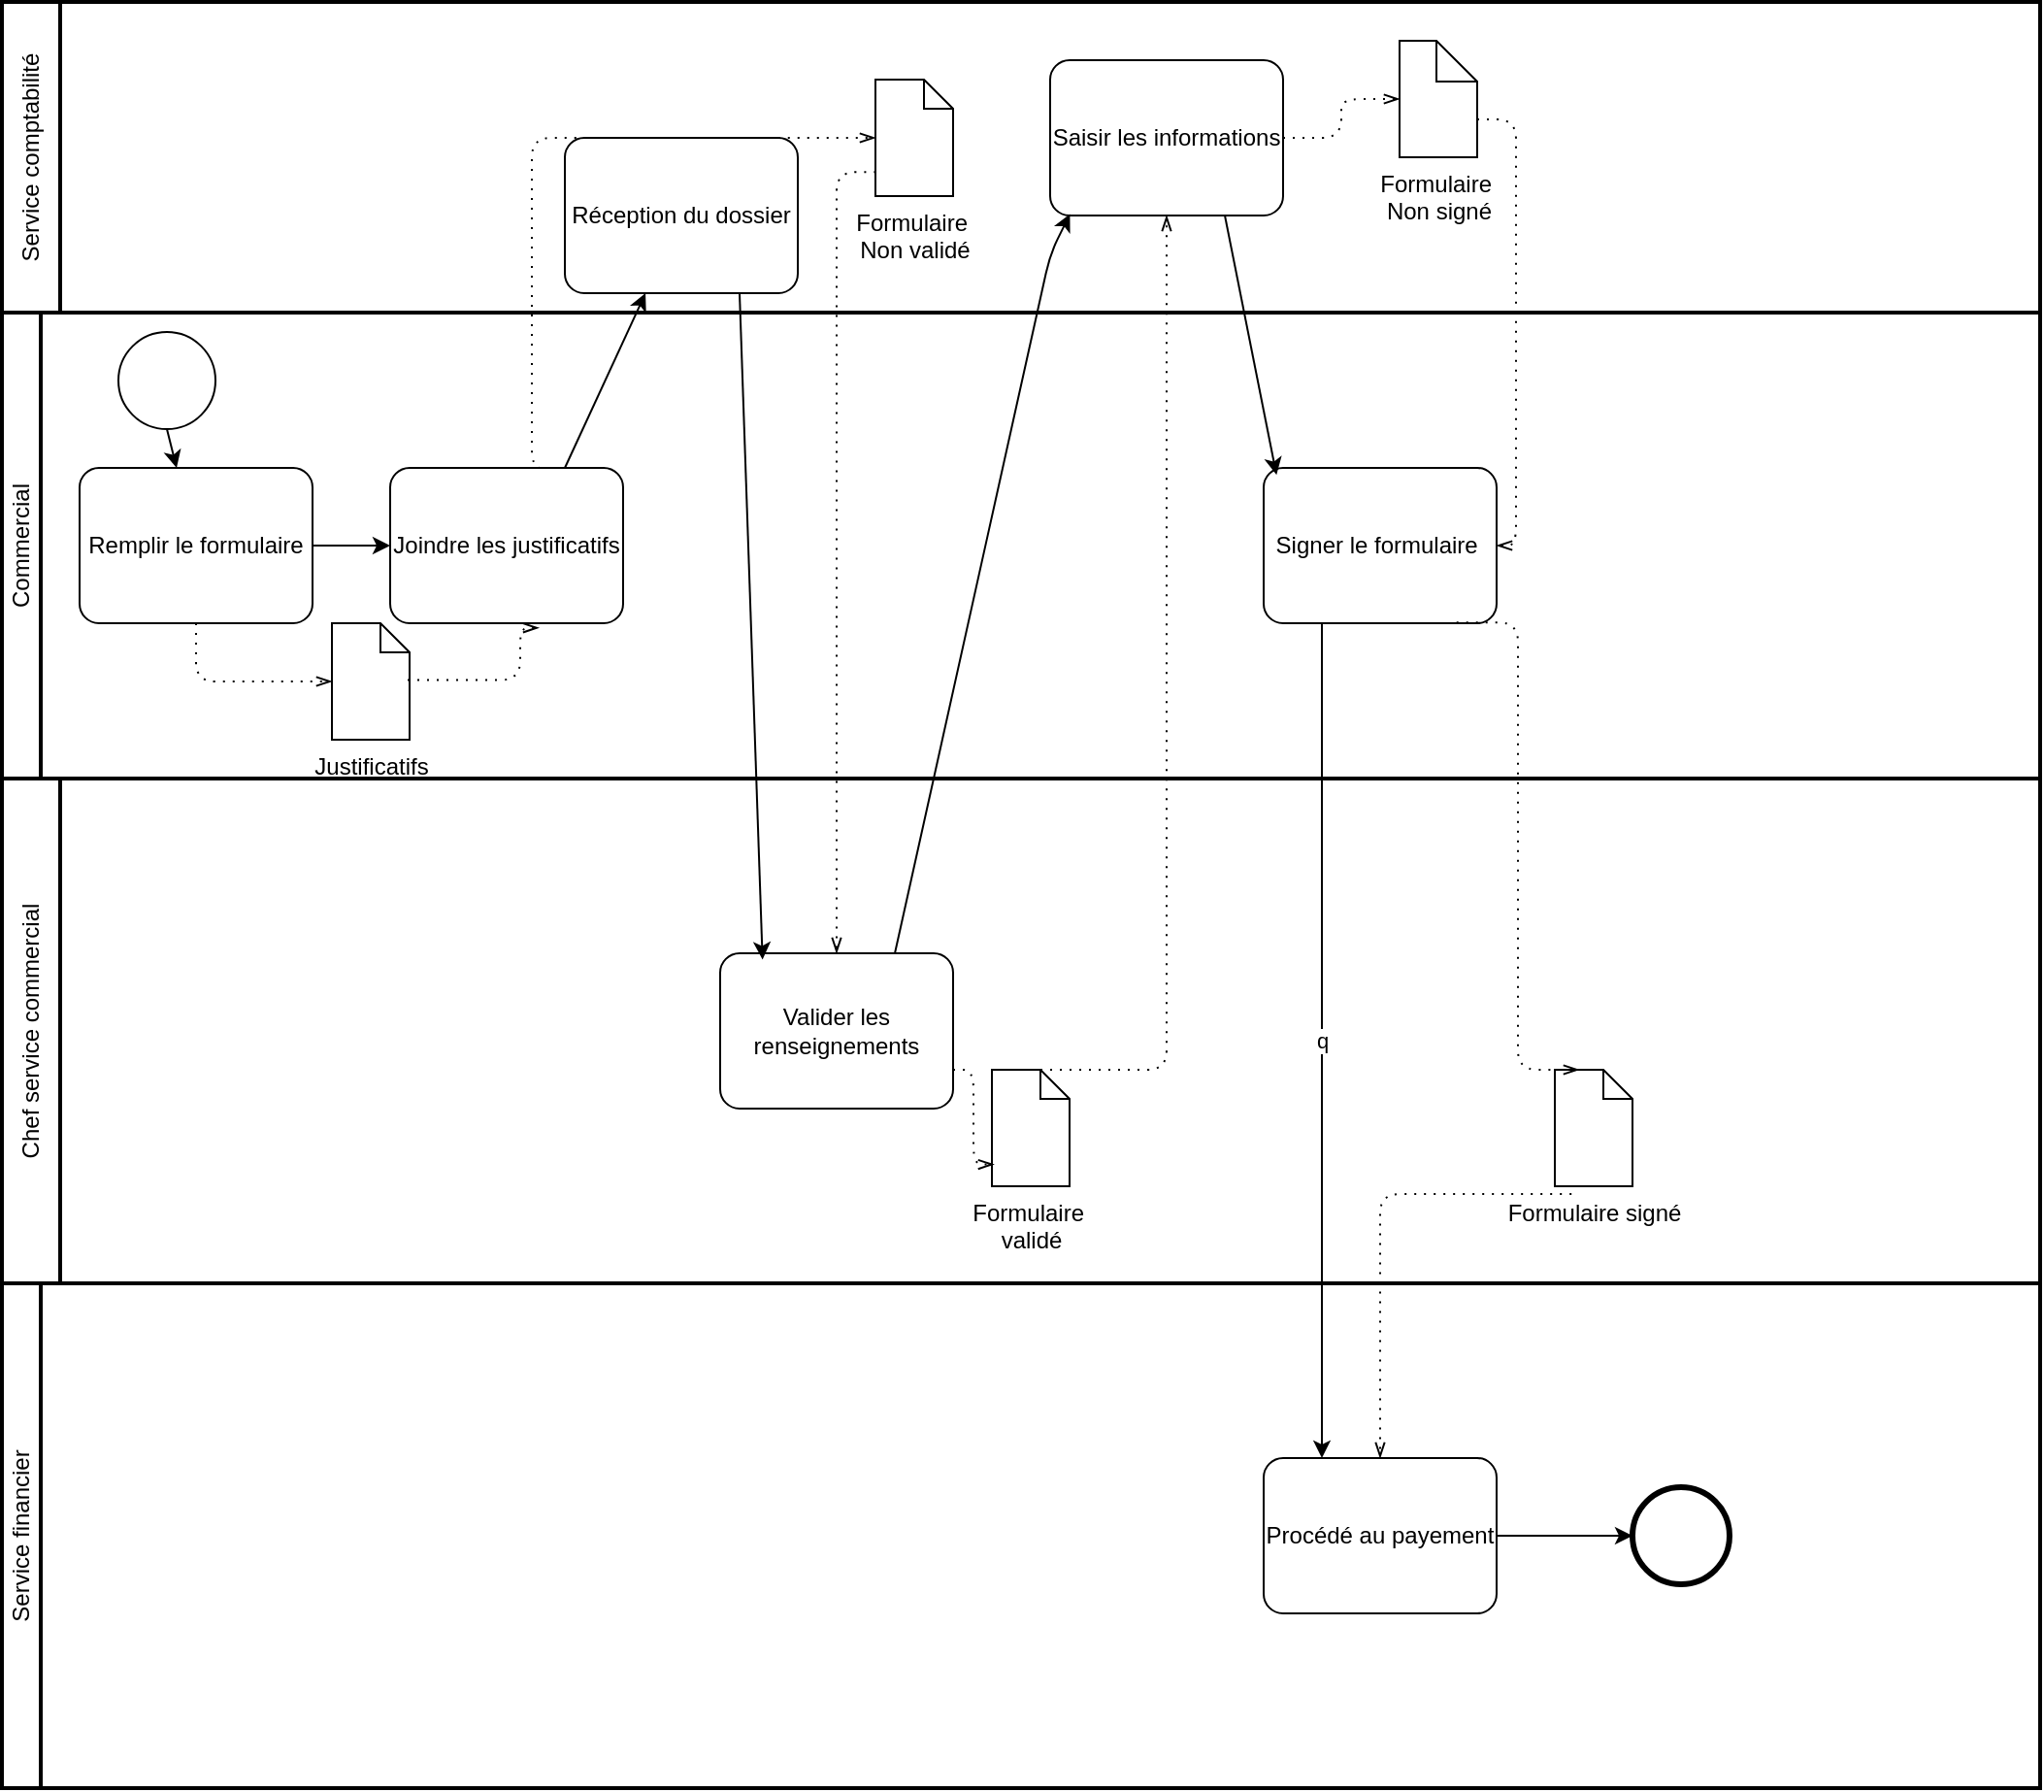 <mxfile>
    <diagram id="92Rcvb4mRSnRfO7Et9vi" name="Page-1">
        <mxGraphModel dx="1244" dy="1733" grid="1" gridSize="10" guides="1" tooltips="1" connect="1" arrows="1" fold="1" page="1" pageScale="1" pageWidth="850" pageHeight="1100" math="0" shadow="0">
            <root>
                <mxCell id="0"/>
                <mxCell id="1" parent="0"/>
                <mxCell id="2" value="Commercial" style="swimlane;html=1;startSize=20;fontStyle=0;collapsible=0;horizontal=0;swimlaneLine=1;swimlaneFillColor=#ffffff;strokeWidth=2;whiteSpace=wrap;" vertex="1" parent="1">
                    <mxGeometry x="190" y="130" width="1050" height="240" as="geometry"/>
                </mxCell>
                <mxCell id="5" value="Remplir le formulaire" style="points=[[0.25,0,0],[0.5,0,0],[0.75,0,0],[1,0.25,0],[1,0.5,0],[1,0.75,0],[0.75,1,0],[0.5,1,0],[0.25,1,0],[0,0.75,0],[0,0.5,0],[0,0.25,0]];shape=mxgraph.bpmn.task;whiteSpace=wrap;rectStyle=rounded;size=10;html=1;container=1;expand=0;collapsible=0;taskMarker=abstract;" vertex="1" parent="2">
                    <mxGeometry x="40" y="80" width="120" height="80" as="geometry"/>
                </mxCell>
                <mxCell id="6" value="Joindre les justificatifs" style="points=[[0.25,0,0],[0.5,0,0],[0.75,0,0],[1,0.25,0],[1,0.5,0],[1,0.75,0],[0.75,1,0],[0.5,1,0],[0.25,1,0],[0,0.75,0],[0,0.5,0],[0,0.25,0]];shape=mxgraph.bpmn.task;whiteSpace=wrap;rectStyle=rounded;size=10;html=1;container=1;expand=0;collapsible=0;taskMarker=abstract;" vertex="1" parent="2">
                    <mxGeometry x="200" y="80" width="120" height="80" as="geometry"/>
                </mxCell>
                <mxCell id="8" value="Justificatifs" style="shape=mxgraph.bpmn.data;labelPosition=center;verticalLabelPosition=bottom;align=center;verticalAlign=top;size=15;html=1;" vertex="1" parent="2">
                    <mxGeometry x="170" y="160" width="40" height="60" as="geometry"/>
                </mxCell>
                <mxCell id="7" value="" style="edgeStyle=none;html=1;" edge="1" parent="2" source="5" target="6">
                    <mxGeometry relative="1" as="geometry"/>
                </mxCell>
                <mxCell id="10" value="" style="edgeStyle=elbowEdgeStyle;fontSize=12;html=1;endFill=0;startFill=0;endSize=6;startSize=6;dashed=1;dashPattern=1 4;endArrow=openThin;startArrow=none;entryX=0;entryY=0.5;entryDx=0;entryDy=0;entryPerimeter=0;exitX=0.5;exitY=1;exitDx=0;exitDy=0;exitPerimeter=0;" edge="1" parent="2" source="5" target="8">
                    <mxGeometry width="160" relative="1" as="geometry">
                        <mxPoint x="110" y="340" as="sourcePoint"/>
                        <mxPoint x="270" y="340" as="targetPoint"/>
                        <Array as="points">
                            <mxPoint x="100" y="190"/>
                        </Array>
                    </mxGeometry>
                </mxCell>
                <mxCell id="11" value="" style="edgeStyle=elbowEdgeStyle;fontSize=12;html=1;endFill=0;startFill=0;endSize=6;startSize=6;dashed=1;dashPattern=1 4;endArrow=openThin;startArrow=none;exitX=0.975;exitY=0.487;exitDx=0;exitDy=0;exitPerimeter=0;entryX=0.638;entryY=1.03;entryDx=0;entryDy=0;entryPerimeter=0;" edge="1" parent="2" source="8" target="6">
                    <mxGeometry width="160" relative="1" as="geometry">
                        <mxPoint x="370" y="330" as="sourcePoint"/>
                        <mxPoint x="530" y="330" as="targetPoint"/>
                        <Array as="points">
                            <mxPoint x="267" y="150"/>
                        </Array>
                    </mxGeometry>
                </mxCell>
                <mxCell id="20" style="edgeStyle=none;html=1;exitX=0.5;exitY=1;exitDx=0;exitDy=0;exitPerimeter=0;" edge="1" parent="2" source="19" target="5">
                    <mxGeometry relative="1" as="geometry"/>
                </mxCell>
                <mxCell id="19" value="" style="points=[[0.145,0.145,0],[0.5,0,0],[0.855,0.145,0],[1,0.5,0],[0.855,0.855,0],[0.5,1,0],[0.145,0.855,0],[0,0.5,0]];shape=mxgraph.bpmn.event;html=1;verticalLabelPosition=bottom;labelBackgroundColor=#ffffff;verticalAlign=top;align=center;perimeter=ellipsePerimeter;outlineConnect=0;aspect=fixed;outline=standard;symbol=general;" vertex="1" parent="2">
                    <mxGeometry x="60" y="10" width="50" height="50" as="geometry"/>
                </mxCell>
                <mxCell id="33" value="Signer le formulaire&amp;nbsp;" style="points=[[0.25,0,0],[0.5,0,0],[0.75,0,0],[1,0.25,0],[1,0.5,0],[1,0.75,0],[0.75,1,0],[0.5,1,0],[0.25,1,0],[0,0.75,0],[0,0.5,0],[0,0.25,0]];shape=mxgraph.bpmn.task;whiteSpace=wrap;rectStyle=rounded;size=10;html=1;container=1;expand=0;collapsible=0;taskMarker=abstract;" vertex="1" parent="2">
                    <mxGeometry x="650" y="80" width="120" height="80" as="geometry"/>
                </mxCell>
                <mxCell id="3" value="Service comptabilité" style="swimlane;html=1;startSize=30;fontStyle=0;collapsible=0;horizontal=0;swimlaneLine=1;swimlaneFillColor=#ffffff;strokeWidth=2;whiteSpace=wrap;" vertex="1" parent="1">
                    <mxGeometry x="190" y="-30" width="1050" height="160" as="geometry"/>
                </mxCell>
                <mxCell id="14" value="Formulaire&amp;nbsp;&lt;div&gt;Non validé&lt;/div&gt;" style="shape=mxgraph.bpmn.data;labelPosition=center;verticalLabelPosition=bottom;align=center;verticalAlign=top;size=15;html=1;" vertex="1" parent="3">
                    <mxGeometry x="450" y="40" width="40" height="60" as="geometry"/>
                </mxCell>
                <mxCell id="21" value="Réception du dossier" style="points=[[0.25,0,0],[0.5,0,0],[0.75,0,0],[1,0.25,0],[1,0.5,0],[1,0.75,0],[0.75,1,0],[0.5,1,0],[0.25,1,0],[0,0.75,0],[0,0.5,0],[0,0.25,0]];shape=mxgraph.bpmn.task;whiteSpace=wrap;rectStyle=rounded;size=10;html=1;container=1;expand=0;collapsible=0;taskMarker=abstract;" vertex="1" parent="3">
                    <mxGeometry x="290" y="70" width="120" height="80" as="geometry"/>
                </mxCell>
                <mxCell id="27" value="Saisir les informations" style="points=[[0.25,0,0],[0.5,0,0],[0.75,0,0],[1,0.25,0],[1,0.5,0],[1,0.75,0],[0.75,1,0],[0.5,1,0],[0.25,1,0],[0,0.75,0],[0,0.5,0],[0,0.25,0]];shape=mxgraph.bpmn.task;whiteSpace=wrap;rectStyle=rounded;size=10;html=1;container=1;expand=0;collapsible=0;taskMarker=abstract;" vertex="1" parent="3">
                    <mxGeometry x="540" y="30" width="120" height="80" as="geometry"/>
                </mxCell>
                <mxCell id="31" value="Formulaire&amp;nbsp;&lt;div&gt;Non signé&lt;/div&gt;&lt;div&gt;&lt;br&gt;&lt;/div&gt;" style="shape=mxgraph.bpmn.data;labelPosition=center;verticalLabelPosition=bottom;align=center;verticalAlign=top;size=21;html=1;" vertex="1" parent="3">
                    <mxGeometry x="720" y="20" width="40" height="60" as="geometry"/>
                </mxCell>
                <mxCell id="32" value="" style="edgeStyle=elbowEdgeStyle;fontSize=12;html=1;endFill=0;startFill=0;endSize=6;startSize=6;dashed=1;dashPattern=1 4;endArrow=openThin;startArrow=none;exitX=1;exitY=0.5;exitDx=0;exitDy=0;exitPerimeter=0;entryX=0;entryY=0.5;entryDx=0;entryDy=0;entryPerimeter=0;" edge="1" parent="3" source="27" target="31">
                    <mxGeometry width="160" relative="1" as="geometry">
                        <mxPoint x="690" y="120" as="sourcePoint"/>
                        <mxPoint x="850" y="120" as="targetPoint"/>
                    </mxGeometry>
                </mxCell>
                <mxCell id="4" value="Chef service commercial" style="swimlane;html=1;startSize=30;fontStyle=0;collapsible=0;horizontal=0;swimlaneLine=1;swimlaneFillColor=#ffffff;strokeWidth=2;whiteSpace=wrap;" vertex="1" parent="1">
                    <mxGeometry x="190" y="370" width="1050" height="260" as="geometry"/>
                </mxCell>
                <mxCell id="17" value="Valider les renseignements" style="points=[[0.25,0,0],[0.5,0,0],[0.75,0,0],[1,0.25,0],[1,0.5,0],[1,0.75,0],[0.75,1,0],[0.5,1,0],[0.25,1,0],[0,0.75,0],[0,0.5,0],[0,0.25,0]];shape=mxgraph.bpmn.task;whiteSpace=wrap;rectStyle=rounded;size=10;html=1;container=1;expand=0;collapsible=0;taskMarker=abstract;" vertex="1" parent="4">
                    <mxGeometry x="370" y="90" width="120" height="80" as="geometry"/>
                </mxCell>
                <mxCell id="24" value="Formulaire&amp;nbsp;&lt;div&gt;validé&lt;/div&gt;" style="shape=mxgraph.bpmn.data;labelPosition=center;verticalLabelPosition=bottom;align=center;verticalAlign=top;size=15;html=1;" vertex="1" parent="4">
                    <mxGeometry x="510" y="150" width="40" height="60" as="geometry"/>
                </mxCell>
                <mxCell id="25" value="" style="edgeStyle=elbowEdgeStyle;fontSize=12;html=1;endFill=0;startFill=0;endSize=6;startSize=6;dashed=1;dashPattern=1 4;endArrow=openThin;startArrow=none;exitX=1;exitY=0.75;exitDx=0;exitDy=0;exitPerimeter=0;entryX=0.025;entryY=0.813;entryDx=0;entryDy=0;entryPerimeter=0;" edge="1" parent="4" source="17" target="24">
                    <mxGeometry width="160" relative="1" as="geometry">
                        <mxPoint x="540" y="120" as="sourcePoint"/>
                        <mxPoint x="700" y="120" as="targetPoint"/>
                    </mxGeometry>
                </mxCell>
                <mxCell id="39" value="Formulaire signé" style="shape=mxgraph.bpmn.data;labelPosition=center;verticalLabelPosition=bottom;align=center;verticalAlign=top;size=15;html=1;" vertex="1" parent="4">
                    <mxGeometry x="800" y="150" width="40" height="60" as="geometry"/>
                </mxCell>
                <mxCell id="15" value="" style="edgeStyle=elbowEdgeStyle;fontSize=12;html=1;endFill=0;startFill=0;endSize=6;startSize=6;dashed=1;dashPattern=1 4;endArrow=openThin;startArrow=none;exitX=0.688;exitY=0;exitDx=0;exitDy=0;exitPerimeter=0;entryX=0;entryY=0.5;entryDx=0;entryDy=0;entryPerimeter=0;" edge="1" parent="1" source="6" target="14">
                    <mxGeometry width="160" relative="1" as="geometry">
                        <mxPoint x="440" y="150" as="sourcePoint"/>
                        <mxPoint x="600" y="150" as="targetPoint"/>
                        <Array as="points">
                            <mxPoint x="463" y="100"/>
                        </Array>
                    </mxGeometry>
                </mxCell>
                <mxCell id="18" value="" style="edgeStyle=elbowEdgeStyle;fontSize=12;html=1;endFill=0;startFill=0;endSize=6;startSize=6;dashed=1;dashPattern=1 4;endArrow=openThin;startArrow=none;entryX=0.5;entryY=0;entryDx=0;entryDy=0;entryPerimeter=0;exitX=0.005;exitY=0.793;exitDx=0;exitDy=0;exitPerimeter=0;" edge="1" parent="1" source="14" target="17">
                    <mxGeometry width="160" relative="1" as="geometry">
                        <mxPoint x="560" y="-10" as="sourcePoint"/>
                        <mxPoint x="730" y="60" as="targetPoint"/>
                        <Array as="points">
                            <mxPoint x="620" y="280"/>
                            <mxPoint x="580" y="270"/>
                        </Array>
                    </mxGeometry>
                </mxCell>
                <mxCell id="22" style="edgeStyle=none;html=1;exitX=0.75;exitY=0;exitDx=0;exitDy=0;exitPerimeter=0;" edge="1" parent="1" source="6" target="21">
                    <mxGeometry relative="1" as="geometry"/>
                </mxCell>
                <mxCell id="23" style="edgeStyle=none;html=1;exitX=0.75;exitY=1;exitDx=0;exitDy=0;exitPerimeter=0;entryX=0.182;entryY=0.04;entryDx=0;entryDy=0;entryPerimeter=0;" edge="1" parent="1" source="21" target="17">
                    <mxGeometry relative="1" as="geometry"/>
                </mxCell>
                <mxCell id="26" style="edgeStyle=none;html=1;exitX=0.75;exitY=0;exitDx=0;exitDy=0;exitPerimeter=0;entryX=0.085;entryY=0.99;entryDx=0;entryDy=0;entryPerimeter=0;" edge="1" parent="1" source="17" target="27">
                    <mxGeometry relative="1" as="geometry">
                        <mxPoint x="730" y="90" as="targetPoint"/>
                        <Array as="points">
                            <mxPoint x="730" y="100"/>
                        </Array>
                    </mxGeometry>
                </mxCell>
                <mxCell id="29" value="" style="edgeStyle=elbowEdgeStyle;fontSize=12;html=1;endFill=0;startFill=0;endSize=6;startSize=6;dashed=1;dashPattern=1 4;endArrow=openThin;startArrow=none;exitX=0.5;exitY=0;exitDx=0;exitDy=0;exitPerimeter=0;entryX=0.5;entryY=1;entryDx=0;entryDy=0;entryPerimeter=0;" edge="1" parent="1" source="24" target="27">
                    <mxGeometry width="160" relative="1" as="geometry">
                        <mxPoint x="730" y="490" as="sourcePoint"/>
                        <mxPoint x="890" y="490" as="targetPoint"/>
                        <Array as="points">
                            <mxPoint x="790" y="300"/>
                        </Array>
                    </mxGeometry>
                </mxCell>
                <mxCell id="34" style="edgeStyle=none;html=1;exitX=0.75;exitY=1;exitDx=0;exitDy=0;exitPerimeter=0;entryX=0.055;entryY=0.045;entryDx=0;entryDy=0;entryPerimeter=0;" edge="1" parent="1" source="27" target="33">
                    <mxGeometry relative="1" as="geometry"/>
                </mxCell>
                <mxCell id="35" value="" style="edgeStyle=elbowEdgeStyle;fontSize=12;html=1;endFill=0;startFill=0;endSize=6;startSize=6;dashed=1;dashPattern=1 4;endArrow=openThin;startArrow=none;exitX=0;exitY=0;exitDx=40;exitDy=40.5;exitPerimeter=0;entryX=1;entryY=0.5;entryDx=0;entryDy=0;entryPerimeter=0;" edge="1" parent="1" source="31" target="33">
                    <mxGeometry width="160" relative="1" as="geometry">
                        <mxPoint x="910" y="100" as="sourcePoint"/>
                        <mxPoint x="1070" y="100" as="targetPoint"/>
                        <Array as="points">
                            <mxPoint x="970" y="120"/>
                        </Array>
                    </mxGeometry>
                </mxCell>
                <mxCell id="36" value="Service financier" style="swimlane;html=1;startSize=20;fontStyle=0;collapsible=0;horizontal=0;swimlaneLine=1;swimlaneFillColor=#ffffff;strokeWidth=2;whiteSpace=wrap;" vertex="1" parent="1">
                    <mxGeometry x="190" y="630" width="1050" height="260" as="geometry"/>
                </mxCell>
                <mxCell id="37" value="Procédé au payement" style="points=[[0.25,0,0],[0.5,0,0],[0.75,0,0],[1,0.25,0],[1,0.5,0],[1,0.75,0],[0.75,1,0],[0.5,1,0],[0.25,1,0],[0,0.75,0],[0,0.5,0],[0,0.25,0]];shape=mxgraph.bpmn.task;whiteSpace=wrap;rectStyle=rounded;size=10;html=1;container=1;expand=0;collapsible=0;taskMarker=abstract;" vertex="1" parent="36">
                    <mxGeometry x="650" y="90" width="120" height="80" as="geometry"/>
                </mxCell>
                <mxCell id="42" value="" style="points=[[0.145,0.145,0],[0.5,0,0],[0.855,0.145,0],[1,0.5,0],[0.855,0.855,0],[0.5,1,0],[0.145,0.855,0],[0,0.5,0]];shape=mxgraph.bpmn.event;html=1;verticalLabelPosition=bottom;labelBackgroundColor=#ffffff;verticalAlign=top;align=center;perimeter=ellipsePerimeter;outlineConnect=0;aspect=fixed;outline=end;symbol=terminate2;" vertex="1" parent="36">
                    <mxGeometry x="840" y="105" width="50" height="50" as="geometry"/>
                </mxCell>
                <mxCell id="43" style="edgeStyle=none;html=1;exitX=1;exitY=0.5;exitDx=0;exitDy=0;exitPerimeter=0;entryX=0;entryY=0.5;entryDx=0;entryDy=0;entryPerimeter=0;" edge="1" parent="36" source="37" target="42">
                    <mxGeometry relative="1" as="geometry"/>
                </mxCell>
                <mxCell id="38" value="q" style="edgeStyle=none;html=1;exitX=0.25;exitY=1;exitDx=0;exitDy=0;exitPerimeter=0;entryX=0.25;entryY=0;entryDx=0;entryDy=0;entryPerimeter=0;" edge="1" parent="1" source="33" target="37">
                    <mxGeometry relative="1" as="geometry"/>
                </mxCell>
                <mxCell id="40" value="" style="edgeStyle=elbowEdgeStyle;fontSize=12;html=1;endFill=0;startFill=0;endSize=6;startSize=6;dashed=1;dashPattern=1 4;endArrow=openThin;startArrow=none;exitX=0.828;exitY=0.995;exitDx=0;exitDy=0;exitPerimeter=0;entryX=0;entryY=0;entryDx=12.5;entryDy=0;entryPerimeter=0;" edge="1" parent="1" source="33" target="39">
                    <mxGeometry width="160" relative="1" as="geometry">
                        <mxPoint x="950" y="430" as="sourcePoint"/>
                        <mxPoint x="1110" y="430" as="targetPoint"/>
                    </mxGeometry>
                </mxCell>
                <mxCell id="41" value="" style="edgeStyle=elbowEdgeStyle;fontSize=12;html=1;endFill=0;startFill=0;endSize=6;startSize=6;dashed=1;dashPattern=1 4;endArrow=openThin;startArrow=none;exitX=0.215;exitY=1.067;exitDx=0;exitDy=0;exitPerimeter=0;entryX=0.5;entryY=0;entryDx=0;entryDy=0;entryPerimeter=0;" edge="1" parent="1" source="39" target="37">
                    <mxGeometry width="160" relative="1" as="geometry">
                        <mxPoint x="960" y="650" as="sourcePoint"/>
                        <mxPoint x="1120" y="650" as="targetPoint"/>
                        <Array as="points">
                            <mxPoint x="900" y="650"/>
                        </Array>
                    </mxGeometry>
                </mxCell>
            </root>
        </mxGraphModel>
    </diagram>
</mxfile>